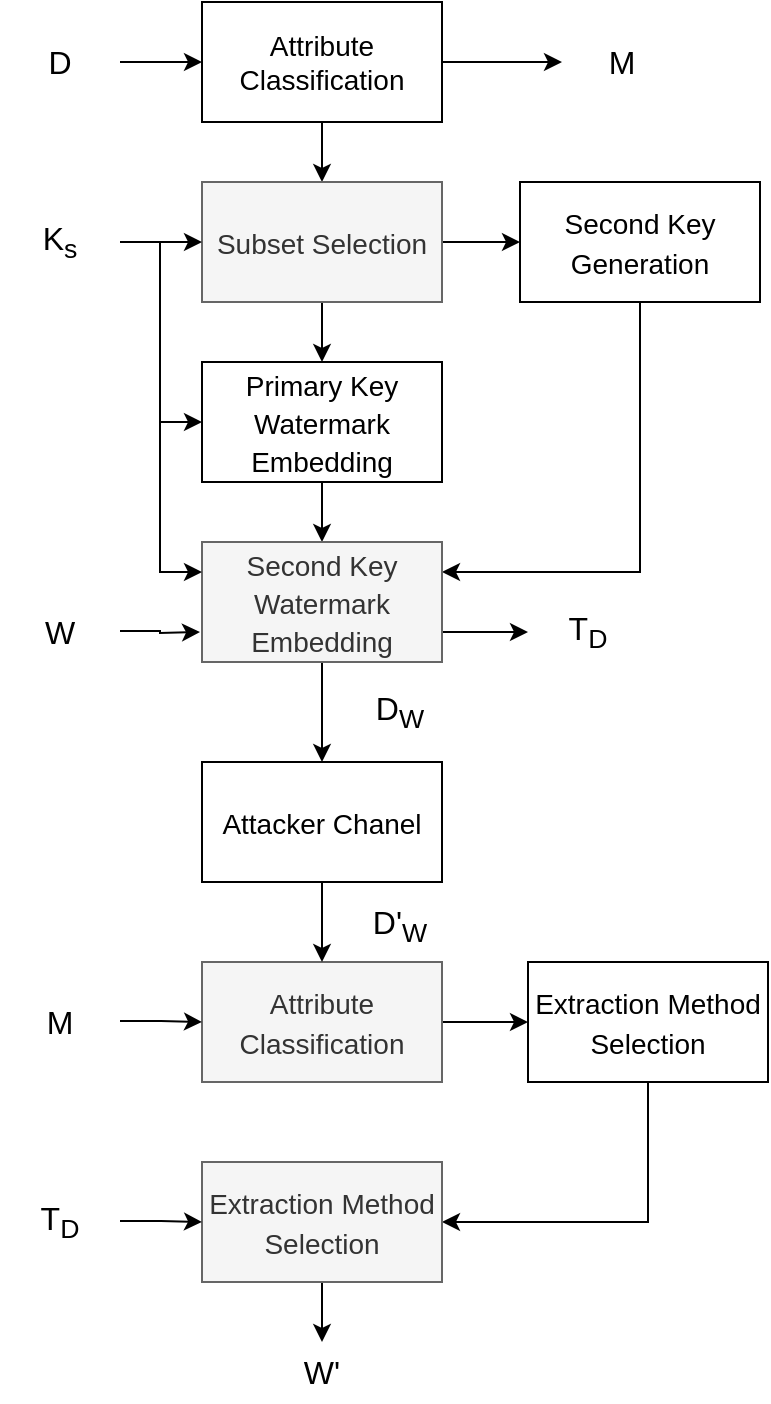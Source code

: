 <mxfile version="20.8.16" type="github">
  <diagram name="第 1 页" id="uVB4zvXaumi5qdr4Yra4">
    <mxGraphModel dx="1146" dy="766" grid="1" gridSize="10" guides="1" tooltips="1" connect="1" arrows="1" fold="1" page="1" pageScale="1" pageWidth="583" pageHeight="827" math="0" shadow="0">
      <root>
        <mxCell id="0" />
        <mxCell id="1" parent="0" />
        <mxCell id="TRXT9HQxhYtgr1BYwbM0-7" style="edgeStyle=orthogonalEdgeStyle;rounded=0;orthogonalLoop=1;jettySize=auto;html=1;fontSize=16;movable=1;resizable=1;rotatable=1;deletable=1;editable=1;connectable=1;exitX=1;exitY=0.5;exitDx=0;exitDy=0;" parent="1" source="TRXT9HQxhYtgr1BYwbM0-2" target="TRXT9HQxhYtgr1BYwbM0-6" edge="1">
          <mxGeometry relative="1" as="geometry" />
        </mxCell>
        <mxCell id="TRXT9HQxhYtgr1BYwbM0-9" style="edgeStyle=orthogonalEdgeStyle;rounded=0;orthogonalLoop=1;jettySize=auto;html=1;fontSize=14;movable=1;resizable=1;rotatable=1;deletable=1;editable=1;connectable=1;exitX=0.5;exitY=1;exitDx=0;exitDy=0;" parent="1" source="TRXT9HQxhYtgr1BYwbM0-2" target="TRXT9HQxhYtgr1BYwbM0-8" edge="1">
          <mxGeometry relative="1" as="geometry" />
        </mxCell>
        <mxCell id="TRXT9HQxhYtgr1BYwbM0-2" value="&lt;font style=&quot;font-size: 14px;&quot;&gt;Attribute&lt;br&gt;Classification&lt;/font&gt;" style="rounded=0;whiteSpace=wrap;html=1;movable=1;resizable=1;rotatable=1;deletable=1;editable=1;connectable=1;direction=east;" parent="1" vertex="1">
          <mxGeometry x="211" y="40" width="120" height="60" as="geometry" />
        </mxCell>
        <mxCell id="TRXT9HQxhYtgr1BYwbM0-5" style="edgeStyle=orthogonalEdgeStyle;rounded=0;orthogonalLoop=1;jettySize=auto;html=1;exitX=1;exitY=0.5;exitDx=0;exitDy=0;entryX=0;entryY=0.5;entryDx=0;entryDy=0;fontSize=16;movable=1;resizable=1;rotatable=1;deletable=1;editable=1;connectable=1;" parent="1" source="TRXT9HQxhYtgr1BYwbM0-3" target="TRXT9HQxhYtgr1BYwbM0-2" edge="1">
          <mxGeometry relative="1" as="geometry" />
        </mxCell>
        <mxCell id="TRXT9HQxhYtgr1BYwbM0-3" value="&lt;font style=&quot;font-size: 16px;&quot;&gt;D&lt;/font&gt;" style="text;html=1;strokeColor=none;fillColor=none;align=center;verticalAlign=middle;whiteSpace=wrap;rounded=0;movable=1;resizable=1;rotatable=1;deletable=1;editable=1;connectable=1;direction=east;" parent="1" vertex="1">
          <mxGeometry x="110" y="55" width="60" height="30" as="geometry" />
        </mxCell>
        <mxCell id="TRXT9HQxhYtgr1BYwbM0-6" value="&lt;font style=&quot;font-size: 16px;&quot;&gt;M&lt;/font&gt;" style="text;html=1;strokeColor=none;fillColor=none;align=center;verticalAlign=middle;whiteSpace=wrap;rounded=0;movable=1;resizable=1;rotatable=1;deletable=1;editable=1;connectable=1;direction=east;" parent="1" vertex="1">
          <mxGeometry x="391" y="55" width="60" height="30" as="geometry" />
        </mxCell>
        <mxCell id="sYc0mZvIJebRFfXn1_e_-29" style="edgeStyle=orthogonalEdgeStyle;rounded=0;orthogonalLoop=1;jettySize=auto;html=1;exitX=0.5;exitY=1;exitDx=0;exitDy=0;entryX=0.5;entryY=0;entryDx=0;entryDy=0;fontSize=16;movable=1;resizable=1;rotatable=1;deletable=1;editable=1;connectable=1;" parent="1" source="TRXT9HQxhYtgr1BYwbM0-8" target="sYc0mZvIJebRFfXn1_e_-3" edge="1">
          <mxGeometry relative="1" as="geometry" />
        </mxCell>
        <mxCell id="sYc0mZvIJebRFfXn1_e_-31" style="edgeStyle=orthogonalEdgeStyle;rounded=0;orthogonalLoop=1;jettySize=auto;html=1;exitX=1;exitY=0.5;exitDx=0;exitDy=0;entryX=0;entryY=0.5;entryDx=0;entryDy=0;fontSize=16;movable=1;resizable=1;rotatable=1;deletable=1;editable=1;connectable=1;" parent="1" source="TRXT9HQxhYtgr1BYwbM0-8" target="sYc0mZvIJebRFfXn1_e_-1" edge="1">
          <mxGeometry relative="1" as="geometry" />
        </mxCell>
        <mxCell id="TRXT9HQxhYtgr1BYwbM0-8" value="&lt;font style=&quot;font-size: 14px;&quot;&gt;Subset Selection&lt;/font&gt;" style="rounded=0;whiteSpace=wrap;html=1;fontSize=16;fillColor=#f5f5f5;fontColor=#333333;strokeColor=#666666;movable=1;resizable=1;rotatable=1;deletable=1;editable=1;connectable=1;direction=east;" parent="1" vertex="1">
          <mxGeometry x="211" y="130" width="120" height="60" as="geometry" />
        </mxCell>
        <mxCell id="TRXT9HQxhYtgr1BYwbM0-12" style="edgeStyle=orthogonalEdgeStyle;rounded=0;orthogonalLoop=1;jettySize=auto;html=1;exitX=1;exitY=0.5;exitDx=0;exitDy=0;entryX=0;entryY=0.5;entryDx=0;entryDy=0;fontSize=14;movable=1;resizable=1;rotatable=1;deletable=1;editable=1;connectable=1;" parent="1" source="TRXT9HQxhYtgr1BYwbM0-11" target="TRXT9HQxhYtgr1BYwbM0-8" edge="1">
          <mxGeometry relative="1" as="geometry" />
        </mxCell>
        <mxCell id="TRXT9HQxhYtgr1BYwbM0-11" value="&lt;font style=&quot;font-size: 16px;&quot;&gt;K&lt;sub style=&quot;border-color: var(--border-color);&quot;&gt;s&lt;/sub&gt;&lt;/font&gt;" style="text;html=1;strokeColor=none;fillColor=none;align=center;verticalAlign=middle;whiteSpace=wrap;rounded=0;movable=1;resizable=1;rotatable=1;deletable=1;editable=1;connectable=1;direction=east;" parent="1" vertex="1">
          <mxGeometry x="110" y="145" width="60" height="30" as="geometry" />
        </mxCell>
        <mxCell id="sYc0mZvIJebRFfXn1_e_-35" style="edgeStyle=orthogonalEdgeStyle;rounded=0;orthogonalLoop=1;jettySize=auto;html=1;exitX=0.5;exitY=1;exitDx=0;exitDy=0;entryX=1;entryY=0.25;entryDx=0;entryDy=0;fontSize=16;movable=1;resizable=1;rotatable=1;deletable=1;editable=1;connectable=1;" parent="1" source="sYc0mZvIJebRFfXn1_e_-1" target="sYc0mZvIJebRFfXn1_e_-4" edge="1">
          <mxGeometry relative="1" as="geometry" />
        </mxCell>
        <mxCell id="sYc0mZvIJebRFfXn1_e_-1" value="&lt;span style=&quot;font-size: 14px;&quot;&gt;Second Key Generation&lt;/span&gt;" style="rounded=0;whiteSpace=wrap;html=1;fontSize=16;movable=1;resizable=1;rotatable=1;deletable=1;editable=1;connectable=1;direction=east;" parent="1" vertex="1">
          <mxGeometry x="370" y="130" width="120" height="60" as="geometry" />
        </mxCell>
        <mxCell id="sYc0mZvIJebRFfXn1_e_-30" style="edgeStyle=orthogonalEdgeStyle;rounded=0;orthogonalLoop=1;jettySize=auto;html=1;exitX=0.5;exitY=1;exitDx=0;exitDy=0;entryX=0.5;entryY=0;entryDx=0;entryDy=0;fontSize=16;movable=1;resizable=1;rotatable=1;deletable=1;editable=1;connectable=1;" parent="1" source="sYc0mZvIJebRFfXn1_e_-3" target="sYc0mZvIJebRFfXn1_e_-4" edge="1">
          <mxGeometry relative="1" as="geometry" />
        </mxCell>
        <mxCell id="sYc0mZvIJebRFfXn1_e_-3" value="&lt;span style=&quot;font-size: 14px;&quot;&gt;Primary Key Watermark Embedding&lt;/span&gt;" style="rounded=0;whiteSpace=wrap;html=1;fontSize=16;movable=1;resizable=1;rotatable=1;deletable=1;editable=1;connectable=1;direction=east;" parent="1" vertex="1">
          <mxGeometry x="211" y="220" width="120" height="60" as="geometry" />
        </mxCell>
        <mxCell id="sYc0mZvIJebRFfXn1_e_-37" style="edgeStyle=orthogonalEdgeStyle;rounded=0;orthogonalLoop=1;jettySize=auto;html=1;exitX=0.5;exitY=1;exitDx=0;exitDy=0;entryX=0.5;entryY=0;entryDx=0;entryDy=0;fontSize=16;movable=1;resizable=1;rotatable=1;deletable=1;editable=1;connectable=1;" parent="1" source="sYc0mZvIJebRFfXn1_e_-4" target="sYc0mZvIJebRFfXn1_e_-27" edge="1">
          <mxGeometry relative="1" as="geometry" />
        </mxCell>
        <mxCell id="sYc0mZvIJebRFfXn1_e_-46" style="edgeStyle=orthogonalEdgeStyle;rounded=0;orthogonalLoop=1;jettySize=auto;html=1;exitX=1;exitY=0.75;exitDx=0;exitDy=0;entryX=0;entryY=0.5;entryDx=0;entryDy=0;fontSize=16;movable=1;resizable=1;rotatable=1;deletable=1;editable=1;connectable=1;" parent="1" source="sYc0mZvIJebRFfXn1_e_-4" target="sYc0mZvIJebRFfXn1_e_-44" edge="1">
          <mxGeometry relative="1" as="geometry" />
        </mxCell>
        <mxCell id="sYc0mZvIJebRFfXn1_e_-4" value="&lt;span style=&quot;font-size: 14px;&quot;&gt;Second Key Watermark Embedding&lt;br&gt;&lt;/span&gt;" style="rounded=0;whiteSpace=wrap;html=1;fontSize=16;fillColor=#f5f5f5;fontColor=#333333;strokeColor=#666666;movable=1;resizable=1;rotatable=1;deletable=1;editable=1;connectable=1;direction=east;" parent="1" vertex="1">
          <mxGeometry x="211" y="310" width="120" height="60" as="geometry" />
        </mxCell>
        <mxCell id="sYc0mZvIJebRFfXn1_e_-36" style="edgeStyle=orthogonalEdgeStyle;rounded=0;orthogonalLoop=1;jettySize=auto;html=1;fontSize=16;movable=1;resizable=1;rotatable=1;deletable=1;editable=1;connectable=1;" parent="1" source="sYc0mZvIJebRFfXn1_e_-12" edge="1">
          <mxGeometry relative="1" as="geometry">
            <mxPoint x="210" y="355" as="targetPoint" />
          </mxGeometry>
        </mxCell>
        <mxCell id="sYc0mZvIJebRFfXn1_e_-12" value="&lt;font style=&quot;font-size: 16px;&quot;&gt;W&lt;/font&gt;" style="text;html=1;strokeColor=none;fillColor=none;align=center;verticalAlign=middle;whiteSpace=wrap;rounded=0;movable=1;resizable=1;rotatable=1;deletable=1;editable=1;connectable=1;direction=east;" parent="1" vertex="1">
          <mxGeometry x="110" y="339.5" width="60" height="30" as="geometry" />
        </mxCell>
        <mxCell id="sYc0mZvIJebRFfXn1_e_-57" style="edgeStyle=orthogonalEdgeStyle;rounded=0;orthogonalLoop=1;jettySize=auto;html=1;exitX=1;exitY=0.5;exitDx=0;exitDy=0;entryX=0;entryY=0.5;entryDx=0;entryDy=0;fontSize=14;movable=1;resizable=1;rotatable=1;deletable=1;editable=1;connectable=1;" parent="1" source="sYc0mZvIJebRFfXn1_e_-26" target="sYc0mZvIJebRFfXn1_e_-53" edge="1">
          <mxGeometry relative="1" as="geometry" />
        </mxCell>
        <mxCell id="sYc0mZvIJebRFfXn1_e_-26" value="&lt;font style=&quot;font-size: 14px;&quot;&gt;Attribute Classification&lt;/font&gt;" style="rounded=0;whiteSpace=wrap;html=1;fontSize=16;fillColor=#f5f5f5;fontColor=#333333;strokeColor=#666666;movable=1;resizable=1;rotatable=1;deletable=1;editable=1;connectable=1;direction=east;" parent="1" vertex="1">
          <mxGeometry x="211" y="520" width="120" height="60" as="geometry" />
        </mxCell>
        <mxCell id="sYc0mZvIJebRFfXn1_e_-41" style="edgeStyle=orthogonalEdgeStyle;rounded=0;orthogonalLoop=1;jettySize=auto;html=1;exitX=0.5;exitY=1;exitDx=0;exitDy=0;entryX=0.5;entryY=0;entryDx=0;entryDy=0;fontSize=13;movable=1;resizable=1;rotatable=1;deletable=1;editable=1;connectable=1;" parent="1" source="sYc0mZvIJebRFfXn1_e_-27" target="sYc0mZvIJebRFfXn1_e_-26" edge="1">
          <mxGeometry relative="1" as="geometry" />
        </mxCell>
        <mxCell id="sYc0mZvIJebRFfXn1_e_-27" value="&lt;font style=&quot;font-size: 14px;&quot;&gt;Attacker Chanel&lt;/font&gt;" style="rounded=0;whiteSpace=wrap;html=1;fontSize=16;movable=1;resizable=1;rotatable=1;deletable=1;editable=1;connectable=1;direction=east;" parent="1" vertex="1">
          <mxGeometry x="211" y="420" width="120" height="60" as="geometry" />
        </mxCell>
        <mxCell id="sYc0mZvIJebRFfXn1_e_-34" value="" style="endArrow=classic;html=1;rounded=0;fontSize=16;entryX=0;entryY=0.5;entryDx=0;entryDy=0;movable=1;resizable=1;rotatable=1;deletable=1;editable=1;connectable=1;exitX=0;exitY=0.5;exitDx=0;exitDy=0;" parent="1" target="sYc0mZvIJebRFfXn1_e_-3" edge="1">
          <mxGeometry width="50" height="50" relative="1" as="geometry">
            <mxPoint x="190" y="160" as="sourcePoint" />
            <mxPoint x="240" y="110" as="targetPoint" />
            <Array as="points">
              <mxPoint x="190" y="250" />
            </Array>
          </mxGeometry>
        </mxCell>
        <mxCell id="sYc0mZvIJebRFfXn1_e_-38" value="&lt;font style=&quot;font-size: 16px;&quot;&gt;D&lt;sub&gt;W&lt;/sub&gt;&lt;/font&gt;" style="text;html=1;strokeColor=none;fillColor=none;align=center;verticalAlign=middle;whiteSpace=wrap;rounded=0;movable=1;resizable=1;rotatable=1;deletable=1;editable=1;connectable=1;direction=east;" parent="1" vertex="1">
          <mxGeometry x="280" y="380" width="60" height="30" as="geometry" />
        </mxCell>
        <mxCell id="sYc0mZvIJebRFfXn1_e_-51" style="edgeStyle=orthogonalEdgeStyle;rounded=0;orthogonalLoop=1;jettySize=auto;html=1;exitX=1;exitY=0.5;exitDx=0;exitDy=0;entryX=0;entryY=0.5;entryDx=0;entryDy=0;fontSize=16;movable=1;resizable=1;rotatable=1;deletable=1;editable=1;connectable=1;" parent="1" source="sYc0mZvIJebRFfXn1_e_-39" target="sYc0mZvIJebRFfXn1_e_-26" edge="1">
          <mxGeometry relative="1" as="geometry" />
        </mxCell>
        <mxCell id="sYc0mZvIJebRFfXn1_e_-39" value="&lt;font style=&quot;font-size: 16px;&quot;&gt;M&lt;/font&gt;" style="text;html=1;strokeColor=none;fillColor=none;align=center;verticalAlign=middle;whiteSpace=wrap;rounded=0;movable=1;resizable=1;rotatable=1;deletable=1;editable=1;connectable=1;direction=east;" parent="1" vertex="1">
          <mxGeometry x="110" y="534.5" width="60" height="30" as="geometry" />
        </mxCell>
        <mxCell id="sYc0mZvIJebRFfXn1_e_-43" value="&lt;font style=&quot;font-size: 16px;&quot;&gt;D&#39;&lt;sub&gt;W&lt;/sub&gt;&lt;/font&gt;" style="text;html=1;strokeColor=none;fillColor=none;align=center;verticalAlign=middle;whiteSpace=wrap;rounded=0;movable=1;resizable=1;rotatable=1;deletable=1;editable=1;connectable=1;direction=east;" parent="1" vertex="1">
          <mxGeometry x="280" y="487" width="60" height="30" as="geometry" />
        </mxCell>
        <mxCell id="sYc0mZvIJebRFfXn1_e_-44" value="&lt;span style=&quot;font-size: 16px;&quot;&gt;T&lt;sub&gt;D&lt;/sub&gt;&lt;/span&gt;" style="text;html=1;strokeColor=none;fillColor=none;align=center;verticalAlign=middle;whiteSpace=wrap;rounded=0;fontSize=13;movable=1;resizable=1;rotatable=1;deletable=1;editable=1;connectable=1;direction=east;" parent="1" vertex="1">
          <mxGeometry x="374" y="340" width="60" height="30" as="geometry" />
        </mxCell>
        <mxCell id="sYc0mZvIJebRFfXn1_e_-47" value="" style="endArrow=classic;html=1;rounded=0;fontSize=16;entryX=0;entryY=0.25;entryDx=0;entryDy=0;movable=1;resizable=1;rotatable=1;deletable=1;editable=1;connectable=1;exitX=0;exitY=0.25;exitDx=0;exitDy=0;" parent="1" target="sYc0mZvIJebRFfXn1_e_-4" edge="1">
          <mxGeometry width="50" height="50" relative="1" as="geometry">
            <mxPoint x="190" y="160" as="sourcePoint" />
            <mxPoint x="240" y="110" as="targetPoint" />
            <Array as="points">
              <mxPoint x="190" y="325" />
            </Array>
          </mxGeometry>
        </mxCell>
        <mxCell id="sYc0mZvIJebRFfXn1_e_-55" style="edgeStyle=orthogonalEdgeStyle;rounded=0;orthogonalLoop=1;jettySize=auto;html=1;exitX=0.5;exitY=1;exitDx=0;exitDy=0;entryX=1;entryY=0.5;entryDx=0;entryDy=0;fontSize=14;movable=1;resizable=1;rotatable=1;deletable=1;editable=1;connectable=1;" parent="1" source="sYc0mZvIJebRFfXn1_e_-53" target="sYc0mZvIJebRFfXn1_e_-54" edge="1">
          <mxGeometry relative="1" as="geometry" />
        </mxCell>
        <mxCell id="sYc0mZvIJebRFfXn1_e_-53" value="&lt;span style=&quot;font-size: 14px;&quot;&gt;Extraction Method Selection&lt;/span&gt;" style="rounded=0;whiteSpace=wrap;html=1;fontSize=16;movable=1;resizable=1;rotatable=1;deletable=1;editable=1;connectable=1;direction=east;" parent="1" vertex="1">
          <mxGeometry x="374" y="520" width="120" height="60" as="geometry" />
        </mxCell>
        <mxCell id="sYc0mZvIJebRFfXn1_e_-59" style="edgeStyle=orthogonalEdgeStyle;rounded=0;orthogonalLoop=1;jettySize=auto;html=1;fontSize=14;movable=1;resizable=1;rotatable=1;deletable=1;editable=1;connectable=1;exitX=0.5;exitY=1;exitDx=0;exitDy=0;" parent="1" source="sYc0mZvIJebRFfXn1_e_-54" target="sYc0mZvIJebRFfXn1_e_-58" edge="1">
          <mxGeometry relative="1" as="geometry" />
        </mxCell>
        <mxCell id="sYc0mZvIJebRFfXn1_e_-54" value="&lt;span style=&quot;font-size: 14px;&quot;&gt;Extraction Method Selection&lt;/span&gt;" style="rounded=0;whiteSpace=wrap;html=1;fontSize=16;fillColor=#f5f5f5;fontColor=#333333;strokeColor=#666666;movable=1;resizable=1;rotatable=1;deletable=1;editable=1;connectable=1;direction=east;" parent="1" vertex="1">
          <mxGeometry x="211" y="620" width="120" height="60" as="geometry" />
        </mxCell>
        <mxCell id="sYc0mZvIJebRFfXn1_e_-58" value="&lt;font style=&quot;font-size: 16px;&quot;&gt;W&#39;&lt;/font&gt;" style="text;html=1;strokeColor=none;fillColor=none;align=center;verticalAlign=middle;whiteSpace=wrap;rounded=0;movable=1;resizable=1;rotatable=1;deletable=1;editable=1;connectable=1;direction=east;" parent="1" vertex="1">
          <mxGeometry x="241" y="710" width="60" height="30" as="geometry" />
        </mxCell>
        <mxCell id="sYc0mZvIJebRFfXn1_e_-61" style="edgeStyle=orthogonalEdgeStyle;rounded=0;orthogonalLoop=1;jettySize=auto;html=1;exitX=1;exitY=0.5;exitDx=0;exitDy=0;entryX=0;entryY=0.5;entryDx=0;entryDy=0;fontSize=14;movable=1;resizable=1;rotatable=1;deletable=1;editable=1;connectable=1;" parent="1" source="sYc0mZvIJebRFfXn1_e_-60" target="sYc0mZvIJebRFfXn1_e_-54" edge="1">
          <mxGeometry relative="1" as="geometry" />
        </mxCell>
        <mxCell id="sYc0mZvIJebRFfXn1_e_-60" value="&lt;span style=&quot;font-size: 16px;&quot;&gt;T&lt;sub&gt;D&lt;/sub&gt;&lt;/span&gt;" style="text;html=1;strokeColor=none;fillColor=none;align=center;verticalAlign=middle;whiteSpace=wrap;rounded=0;fontSize=13;movable=1;resizable=1;rotatable=1;deletable=1;editable=1;connectable=1;direction=east;" parent="1" vertex="1">
          <mxGeometry x="110" y="634.5" width="60" height="30" as="geometry" />
        </mxCell>
      </root>
    </mxGraphModel>
  </diagram>
</mxfile>
